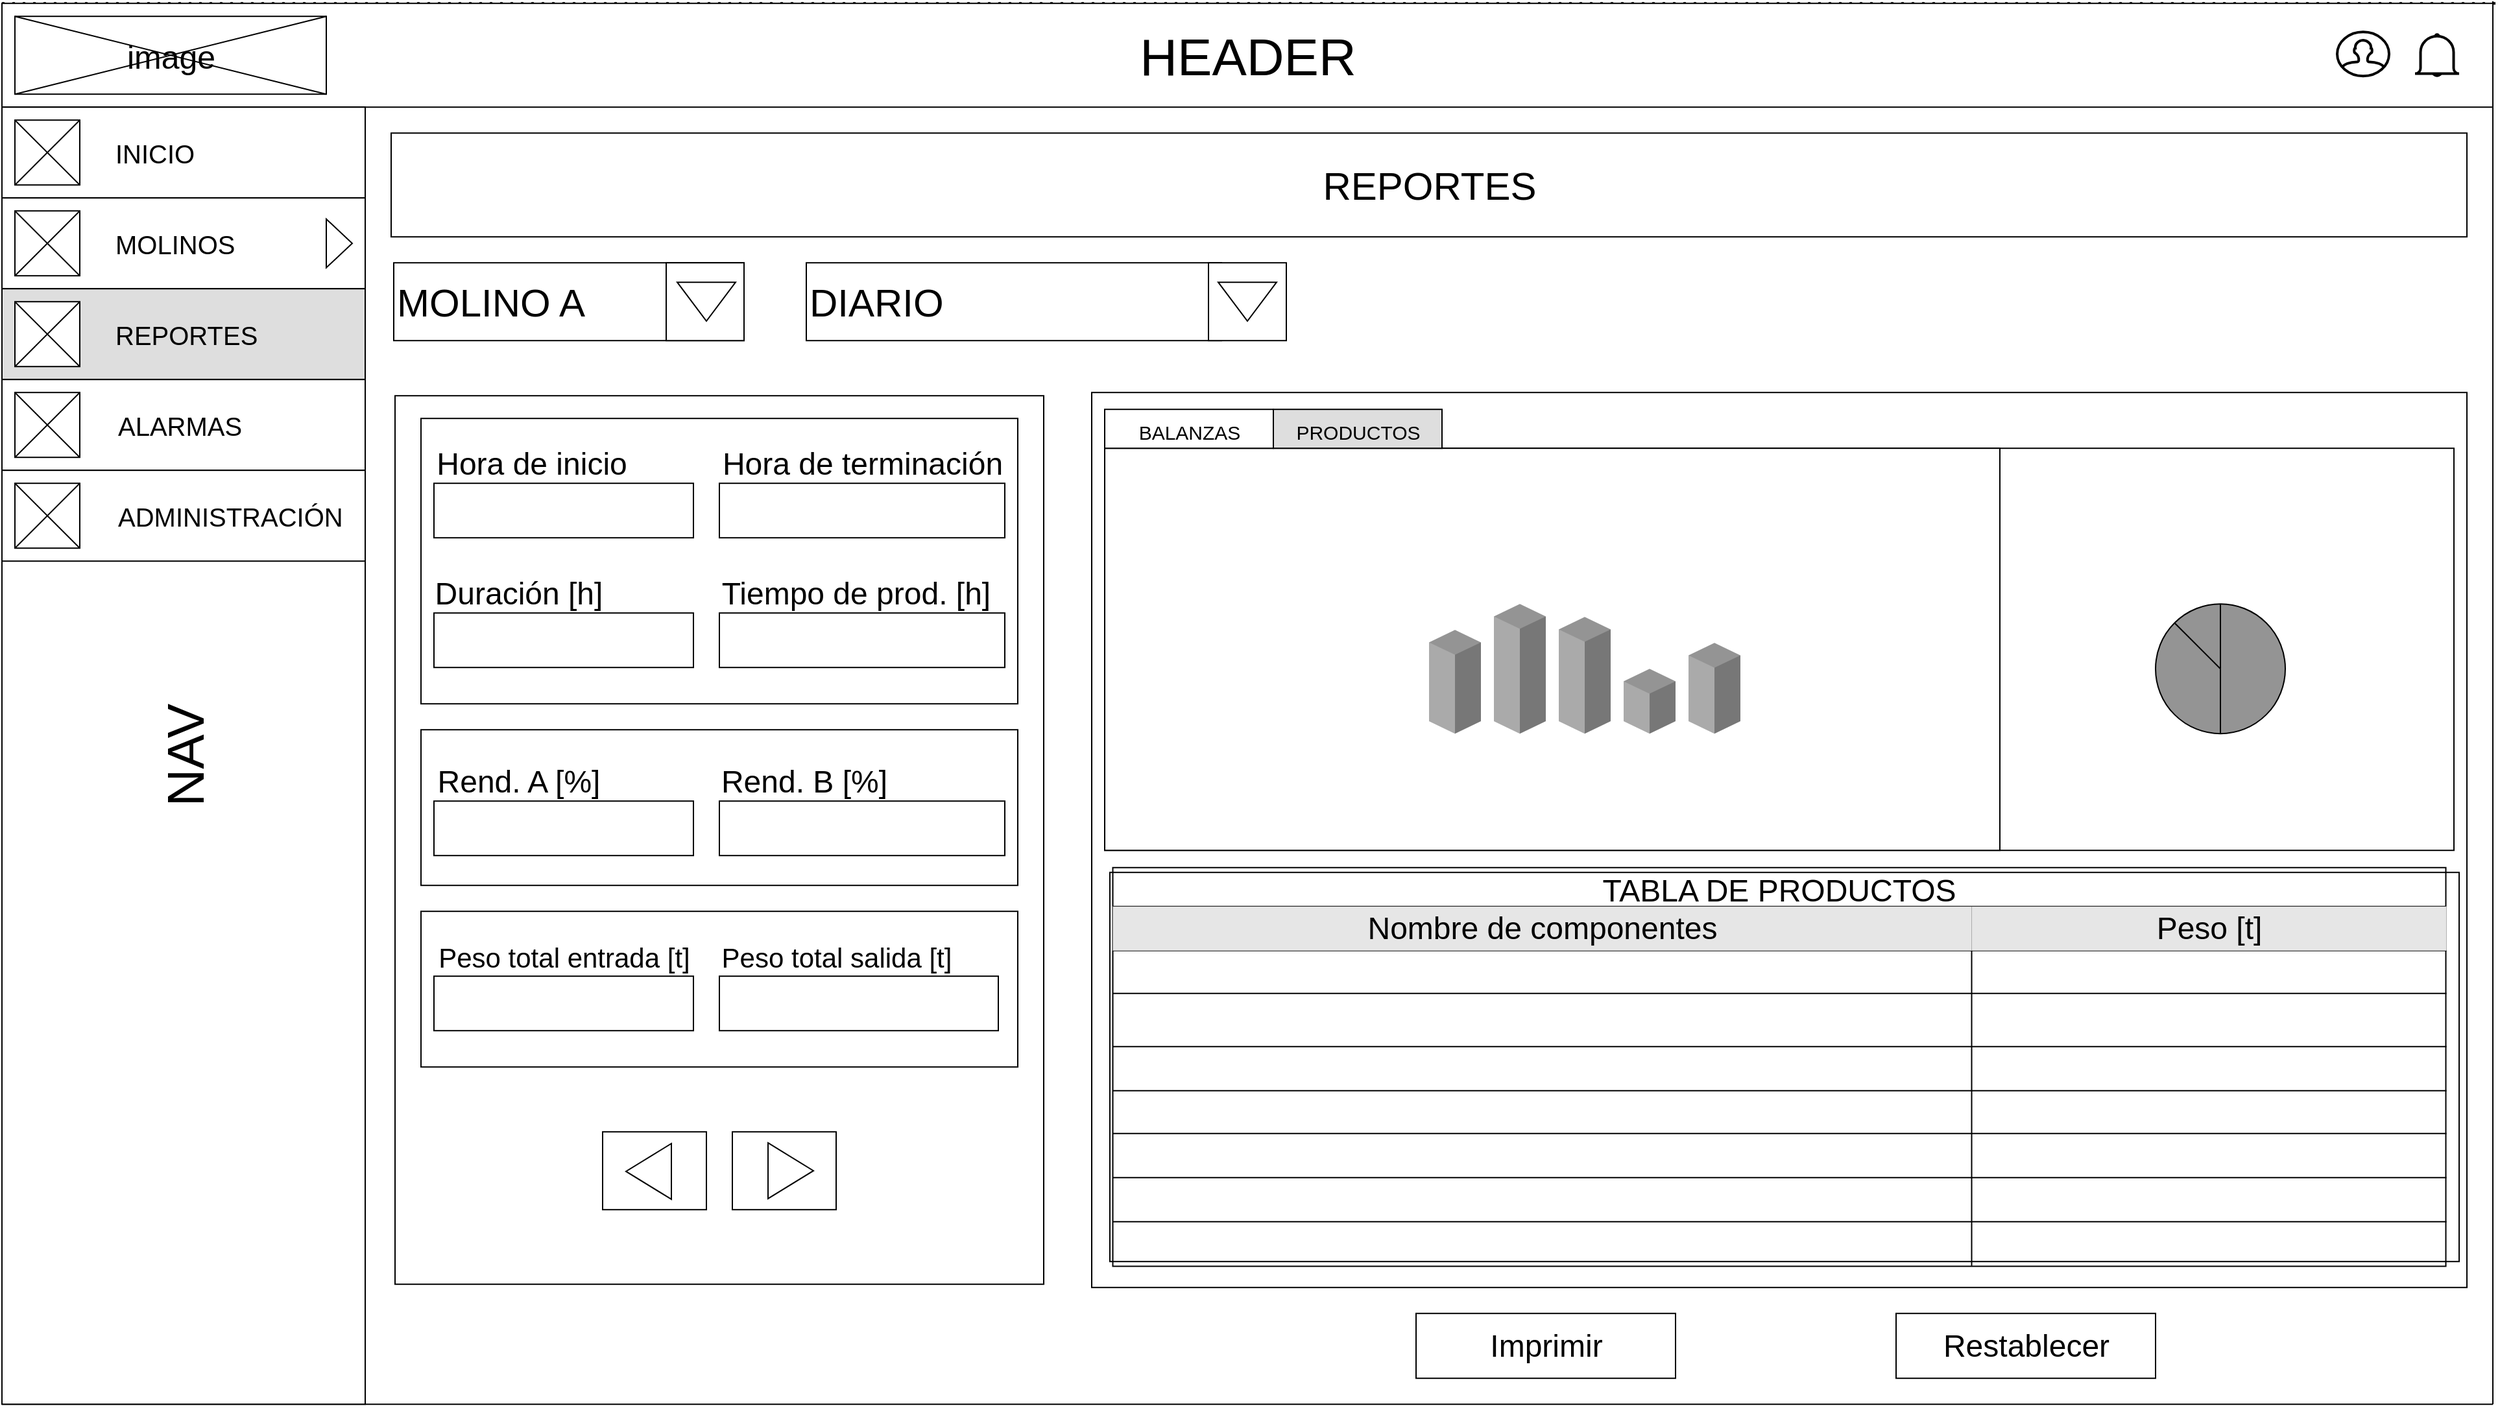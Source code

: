 <mxfile version="20.5.1" type="device"><diagram id="2glHoi217j8CybvizdMZ" name="Página-1"><mxGraphModel dx="560" dy="1243" grid="1" gridSize="10" guides="1" tooltips="1" connect="1" arrows="1" fold="1" page="1" pageScale="1" pageWidth="1920" pageHeight="1200" math="0" shadow="0"><root><mxCell id="0"/><mxCell id="1" parent="0"/><mxCell id="18XisaiHtmilu_qWibwn-318" value="" style="rounded=0;whiteSpace=wrap;html=1;strokeColor=#000000;fontSize=26;fillColor=#FFFFFF;" vertex="1" parent="1"><mxGeometry x="3617.5" y="1471.6" width="1060" height="690" as="geometry"/></mxCell><mxCell id="18XisaiHtmilu_qWibwn-319" value="" style="rounded=0;whiteSpace=wrap;html=1;fontSize=40;rotation=90;" vertex="1" parent="1"><mxGeometry x="2988" y="1566.6" width="685" height="500" as="geometry"/></mxCell><mxCell id="18XisaiHtmilu_qWibwn-320" value="" style="rounded=0;whiteSpace=wrap;html=1;strokeColor=#000000;fontSize=20;" vertex="1" parent="1"><mxGeometry x="3100.5" y="1871.6" width="460" height="120" as="geometry"/></mxCell><mxCell id="18XisaiHtmilu_qWibwn-321" value="" style="rounded=0;whiteSpace=wrap;html=1;strokeColor=#000000;fontSize=20;" vertex="1" parent="1"><mxGeometry x="3100.5" y="1731.6" width="460" height="120" as="geometry"/></mxCell><mxCell id="18XisaiHtmilu_qWibwn-322" value="" style="rounded=0;whiteSpace=wrap;html=1;strokeColor=#000000;fontSize=20;" vertex="1" parent="1"><mxGeometry x="3100.5" y="1491.6" width="460" height="220" as="geometry"/></mxCell><mxCell id="18XisaiHtmilu_qWibwn-323" value="" style="endArrow=none;dashed=1;html=1;rounded=0;fontSize=16;" edge="1" parent="1"><mxGeometry width="50" height="50" relative="1" as="geometry"><mxPoint x="2777.5" y="2251.6" as="sourcePoint"/><mxPoint x="2777.5" y="1171.6" as="targetPoint"/></mxGeometry></mxCell><mxCell id="18XisaiHtmilu_qWibwn-324" value="" style="endArrow=none;html=1;rounded=0;fontSize=16;exitX=1;exitY=1;exitDx=0;exitDy=0;" edge="1" parent="1"><mxGeometry width="50" height="50" relative="1" as="geometry"><mxPoint x="2777.5" y="2251.6" as="sourcePoint"/><mxPoint x="4697.5" y="2251.6" as="targetPoint"/></mxGeometry></mxCell><mxCell id="18XisaiHtmilu_qWibwn-325" value="" style="endArrow=none;html=1;rounded=0;fontSize=16;" edge="1" parent="1"><mxGeometry width="50" height="50" relative="1" as="geometry"><mxPoint x="4697.5" y="2251.6" as="sourcePoint"/><mxPoint x="4697.5" y="1170" as="targetPoint"/></mxGeometry></mxCell><mxCell id="18XisaiHtmilu_qWibwn-326" value="" style="endArrow=none;dashed=1;html=1;dashPattern=1 3;strokeWidth=2;rounded=0;fontSize=16;" edge="1" parent="1"><mxGeometry width="50" height="50" relative="1" as="geometry"><mxPoint x="2777.5" y="1171.6" as="sourcePoint"/><mxPoint x="4699.853" y="1171.6" as="targetPoint"/></mxGeometry></mxCell><mxCell id="18XisaiHtmilu_qWibwn-327" value="&lt;font style=&quot;font-size: 40px;&quot;&gt;HEADER&lt;/font&gt;" style="rounded=0;whiteSpace=wrap;html=1;fontSize=16;fillColor=#FFFFFF;" vertex="1" parent="1"><mxGeometry x="2777.5" y="1171.6" width="1920" height="80" as="geometry"/></mxCell><mxCell id="18XisaiHtmilu_qWibwn-328" value="&lt;font style=&quot;font-size: 40px;&quot;&gt;NAV&lt;/font&gt;" style="rounded=0;whiteSpace=wrap;html=1;fontSize=16;rotation=-90;fillColor=#FFFFFF;" vertex="1" parent="1"><mxGeometry x="2417.5" y="1611.6" width="1000" height="280" as="geometry"/></mxCell><mxCell id="18XisaiHtmilu_qWibwn-329" value="&lt;span style=&quot;font-size: 30px;&quot;&gt;REPORTES&lt;/span&gt;" style="rounded=0;whiteSpace=wrap;html=1;fontSize=16;" vertex="1" parent="1"><mxGeometry x="3077.5" y="1271.6" width="1600" height="80" as="geometry"/></mxCell><mxCell id="18XisaiHtmilu_qWibwn-330" value="" style="rounded=0;whiteSpace=wrap;html=1;fontSize=40;" vertex="1" parent="1"><mxGeometry x="3627.5" y="1514.6" width="1040" height="310" as="geometry"/></mxCell><mxCell id="18XisaiHtmilu_qWibwn-331" value="" style="rounded=0;whiteSpace=wrap;html=1;fontSize=40;rotation=90;" vertex="1" parent="1"><mxGeometry x="4001.5" y="1471.6" width="300" height="1040" as="geometry"/></mxCell><mxCell id="18XisaiHtmilu_qWibwn-332" value="" style="rounded=0;whiteSpace=wrap;html=1;fontSize=40;fillColor=#FFFFFF;" vertex="1" parent="1"><mxGeometry x="2777.5" y="1251.6" width="280" height="70" as="geometry"/></mxCell><mxCell id="18XisaiHtmilu_qWibwn-333" value="" style="rounded=0;whiteSpace=wrap;html=1;fontSize=28;fillColor=#FFFFFF;" vertex="1" parent="1"><mxGeometry x="2777.5" y="1321.6" width="280" height="70" as="geometry"/></mxCell><mxCell id="18XisaiHtmilu_qWibwn-334" value="" style="whiteSpace=wrap;html=1;aspect=fixed;fontSize=40;" vertex="1" parent="1"><mxGeometry x="2787.5" y="1261.6" width="50" height="50" as="geometry"/></mxCell><mxCell id="18XisaiHtmilu_qWibwn-335" value="" style="endArrow=none;html=1;rounded=0;fontSize=40;" edge="1" parent="1"><mxGeometry width="50" height="50" relative="1" as="geometry"><mxPoint x="2787.5" y="1311.6" as="sourcePoint"/><mxPoint x="2837.5" y="1261.6" as="targetPoint"/></mxGeometry></mxCell><mxCell id="18XisaiHtmilu_qWibwn-336" value="" style="endArrow=none;html=1;rounded=0;fontSize=40;entryX=0;entryY=0;entryDx=0;entryDy=0;exitX=1;exitY=1;exitDx=0;exitDy=0;" edge="1" parent="1" source="18XisaiHtmilu_qWibwn-334" target="18XisaiHtmilu_qWibwn-334"><mxGeometry width="50" height="50" relative="1" as="geometry"><mxPoint x="2667.5" y="1451.6" as="sourcePoint"/><mxPoint x="2717.5" y="1401.6" as="targetPoint"/></mxGeometry></mxCell><mxCell id="18XisaiHtmilu_qWibwn-337" value="" style="whiteSpace=wrap;html=1;aspect=fixed;fontSize=40;" vertex="1" parent="1"><mxGeometry x="2787.5" y="1331.6" width="50" height="50" as="geometry"/></mxCell><mxCell id="18XisaiHtmilu_qWibwn-338" value="" style="endArrow=none;html=1;rounded=0;fontSize=40;" edge="1" parent="1"><mxGeometry width="50" height="50" relative="1" as="geometry"><mxPoint x="2787.5" y="1381.6" as="sourcePoint"/><mxPoint x="2837.5" y="1331.6" as="targetPoint"/></mxGeometry></mxCell><mxCell id="18XisaiHtmilu_qWibwn-339" value="" style="endArrow=none;html=1;rounded=0;fontSize=40;entryX=0;entryY=0;entryDx=0;entryDy=0;exitX=1;exitY=1;exitDx=0;exitDy=0;" edge="1" parent="1" source="18XisaiHtmilu_qWibwn-337" target="18XisaiHtmilu_qWibwn-337"><mxGeometry width="50" height="50" relative="1" as="geometry"><mxPoint x="2667.5" y="1521.6" as="sourcePoint"/><mxPoint x="2717.5" y="1471.6" as="targetPoint"/></mxGeometry></mxCell><mxCell id="18XisaiHtmilu_qWibwn-340" value="&lt;font style=&quot;font-size: 25px;&quot;&gt;image&lt;/font&gt;" style="rounded=0;whiteSpace=wrap;html=1;fontSize=25;" vertex="1" parent="1"><mxGeometry x="2787.5" y="1181.6" width="240" height="60" as="geometry"/></mxCell><mxCell id="18XisaiHtmilu_qWibwn-341" value="" style="endArrow=none;html=1;rounded=0;fontSize=12;exitX=0;exitY=1;exitDx=0;exitDy=0;entryX=1;entryY=0;entryDx=0;entryDy=0;" edge="1" parent="1" source="18XisaiHtmilu_qWibwn-340" target="18XisaiHtmilu_qWibwn-340"><mxGeometry width="50" height="50" relative="1" as="geometry"><mxPoint x="2857.5" y="1231.6" as="sourcePoint"/><mxPoint x="2907.5" y="1181.6" as="targetPoint"/></mxGeometry></mxCell><mxCell id="18XisaiHtmilu_qWibwn-342" value="" style="endArrow=none;html=1;rounded=0;fontSize=12;entryX=0;entryY=0;entryDx=0;entryDy=0;exitX=1;exitY=1;exitDx=0;exitDy=0;" edge="1" parent="1" source="18XisaiHtmilu_qWibwn-340" target="18XisaiHtmilu_qWibwn-340"><mxGeometry width="50" height="50" relative="1" as="geometry"><mxPoint x="2687.5" y="1281.6" as="sourcePoint"/><mxPoint x="2737.5" y="1231.6" as="targetPoint"/></mxGeometry></mxCell><mxCell id="18XisaiHtmilu_qWibwn-343" value="MOLINO A" style="rounded=0;whiteSpace=wrap;html=1;fontSize=30;align=left;" vertex="1" parent="1"><mxGeometry x="3079.5" y="1371.6" width="270" height="60" as="geometry"/></mxCell><mxCell id="18XisaiHtmilu_qWibwn-344" value="DIARIO" style="rounded=0;whiteSpace=wrap;html=1;fontSize=30;align=left;" vertex="1" parent="1"><mxGeometry x="3397.5" y="1371.6" width="320" height="60" as="geometry"/></mxCell><mxCell id="18XisaiHtmilu_qWibwn-345" value="" style="whiteSpace=wrap;html=1;aspect=fixed;fontSize=30;" vertex="1" parent="1"><mxGeometry x="3289.5" y="1371.6" width="60" height="60" as="geometry"/></mxCell><mxCell id="18XisaiHtmilu_qWibwn-346" value="" style="whiteSpace=wrap;html=1;aspect=fixed;fontSize=30;" vertex="1" parent="1"><mxGeometry x="3707.5" y="1371.6" width="60" height="60" as="geometry"/></mxCell><mxCell id="18XisaiHtmilu_qWibwn-347" value="" style="triangle;whiteSpace=wrap;html=1;fontSize=30;rotation=90;" vertex="1" parent="1"><mxGeometry x="3305.5" y="1379.1" width="30" height="45" as="geometry"/></mxCell><mxCell id="18XisaiHtmilu_qWibwn-348" value="" style="triangle;whiteSpace=wrap;html=1;fontSize=30;rotation=90;" vertex="1" parent="1"><mxGeometry x="3722.5" y="1379.1" width="30" height="45" as="geometry"/></mxCell><mxCell id="18XisaiHtmilu_qWibwn-349" value="Hora de inicio" style="text;html=1;strokeColor=none;fillColor=none;align=center;verticalAlign=middle;whiteSpace=wrap;rounded=0;shadow=0;labelBackgroundColor=none;labelBorderColor=none;sketch=0;fontSize=24;" vertex="1" parent="1"><mxGeometry x="3100.5" y="1511.6" width="170" height="30" as="geometry"/></mxCell><mxCell id="18XisaiHtmilu_qWibwn-350" value="Hora de terminación" style="text;html=1;strokeColor=none;fillColor=none;align=center;verticalAlign=middle;whiteSpace=wrap;rounded=0;shadow=0;labelBackgroundColor=none;labelBorderColor=none;sketch=0;fontSize=24;" vertex="1" parent="1"><mxGeometry x="3320.5" y="1511.6" width="240" height="30" as="geometry"/></mxCell><mxCell id="18XisaiHtmilu_qWibwn-351" value="" style="rounded=0;whiteSpace=wrap;html=1;shadow=0;labelBackgroundColor=none;labelBorderColor=default;sketch=0;fontSize=24;fillColor=default;gradientColor=none;" vertex="1" parent="1"><mxGeometry x="3110.5" y="1541.6" width="200" height="42" as="geometry"/></mxCell><mxCell id="18XisaiHtmilu_qWibwn-352" value="" style="rounded=0;whiteSpace=wrap;html=1;shadow=0;labelBackgroundColor=none;labelBorderColor=default;sketch=0;fontSize=24;fillColor=default;gradientColor=none;" vertex="1" parent="1"><mxGeometry x="3330.5" y="1541.6" width="220" height="42" as="geometry"/></mxCell><mxCell id="18XisaiHtmilu_qWibwn-353" value="Duración [h]" style="text;html=1;strokeColor=none;fillColor=none;align=center;verticalAlign=middle;whiteSpace=wrap;rounded=0;shadow=0;labelBackgroundColor=none;labelBorderColor=none;sketch=0;fontSize=24;" vertex="1" parent="1"><mxGeometry x="3100.5" y="1611.6" width="150" height="30" as="geometry"/></mxCell><mxCell id="18XisaiHtmilu_qWibwn-354" value="Tiempo de prod. [h]" style="text;html=1;strokeColor=none;fillColor=none;align=center;verticalAlign=middle;whiteSpace=wrap;rounded=0;shadow=0;labelBackgroundColor=none;labelBorderColor=none;sketch=0;fontSize=24;" vertex="1" parent="1"><mxGeometry x="3310.5" y="1611.6" width="250" height="30" as="geometry"/></mxCell><mxCell id="18XisaiHtmilu_qWibwn-355" value="" style="rounded=0;whiteSpace=wrap;html=1;shadow=0;labelBackgroundColor=none;labelBorderColor=default;sketch=0;fontSize=24;fillColor=default;gradientColor=none;" vertex="1" parent="1"><mxGeometry x="3110.5" y="1641.6" width="200" height="42" as="geometry"/></mxCell><mxCell id="18XisaiHtmilu_qWibwn-356" value="" style="rounded=0;whiteSpace=wrap;html=1;shadow=0;labelBackgroundColor=none;labelBorderColor=default;sketch=0;fontSize=24;fillColor=default;gradientColor=none;" vertex="1" parent="1"><mxGeometry x="3330.5" y="1641.6" width="220" height="42" as="geometry"/></mxCell><mxCell id="18XisaiHtmilu_qWibwn-357" value="Rend. A [%]" style="text;html=1;strokeColor=none;fillColor=none;align=center;verticalAlign=middle;whiteSpace=wrap;rounded=0;shadow=0;labelBackgroundColor=none;labelBorderColor=none;sketch=0;fontSize=24;" vertex="1" parent="1"><mxGeometry x="3100.5" y="1756.6" width="150" height="30" as="geometry"/></mxCell><mxCell id="18XisaiHtmilu_qWibwn-358" value="Rend. B [%]" style="text;html=1;strokeColor=none;fillColor=none;align=center;verticalAlign=middle;whiteSpace=wrap;rounded=0;shadow=0;labelBackgroundColor=none;labelBorderColor=none;sketch=0;fontSize=24;" vertex="1" parent="1"><mxGeometry x="3310.5" y="1756.6" width="170" height="30" as="geometry"/></mxCell><mxCell id="18XisaiHtmilu_qWibwn-359" value="" style="rounded=0;whiteSpace=wrap;html=1;shadow=0;labelBackgroundColor=none;labelBorderColor=default;sketch=0;fontSize=24;fillColor=default;gradientColor=none;" vertex="1" parent="1"><mxGeometry x="3110.5" y="1786.6" width="200" height="42" as="geometry"/></mxCell><mxCell id="18XisaiHtmilu_qWibwn-360" value="" style="rounded=0;whiteSpace=wrap;html=1;shadow=0;labelBackgroundColor=none;labelBorderColor=default;sketch=0;fontSize=24;fillColor=default;gradientColor=none;" vertex="1" parent="1"><mxGeometry x="3330.5" y="1786.6" width="220" height="42" as="geometry"/></mxCell><mxCell id="18XisaiHtmilu_qWibwn-361" value="Peso total entrada [t]" style="text;html=1;strokeColor=none;fillColor=none;align=center;verticalAlign=middle;whiteSpace=wrap;rounded=0;shadow=0;labelBackgroundColor=none;labelBorderColor=none;sketch=0;fontSize=21;" vertex="1" parent="1"><mxGeometry x="3090.5" y="1891.6" width="240" height="30" as="geometry"/></mxCell><mxCell id="18XisaiHtmilu_qWibwn-362" value="" style="rounded=0;whiteSpace=wrap;html=1;shadow=0;labelBackgroundColor=none;labelBorderColor=default;sketch=0;fontSize=24;fillColor=default;gradientColor=none;" vertex="1" parent="1"><mxGeometry x="3110.5" y="1921.6" width="200" height="42" as="geometry"/></mxCell><mxCell id="18XisaiHtmilu_qWibwn-363" value="Peso total salida [t]" style="text;html=1;strokeColor=none;fillColor=none;align=center;verticalAlign=middle;whiteSpace=wrap;rounded=0;shadow=0;labelBackgroundColor=none;labelBorderColor=none;sketch=0;fontSize=21;" vertex="1" parent="1"><mxGeometry x="3310.5" y="1891.6" width="220" height="30" as="geometry"/></mxCell><mxCell id="18XisaiHtmilu_qWibwn-364" value="" style="rounded=0;whiteSpace=wrap;html=1;shadow=0;labelBackgroundColor=none;labelBorderColor=default;sketch=0;fontSize=24;fillColor=default;gradientColor=none;" vertex="1" parent="1"><mxGeometry x="3330.5" y="1921.6" width="215" height="42" as="geometry"/></mxCell><mxCell id="18XisaiHtmilu_qWibwn-365" value="Imprimir" style="rounded=0;whiteSpace=wrap;html=1;shadow=0;labelBackgroundColor=none;labelBorderColor=none;sketch=0;fontSize=24;fillColor=none;gradientColor=none;" vertex="1" parent="1"><mxGeometry x="3867.5" y="2181.6" width="200" height="50" as="geometry"/></mxCell><mxCell id="18XisaiHtmilu_qWibwn-366" value="Restablecer" style="rounded=0;whiteSpace=wrap;html=1;shadow=0;labelBackgroundColor=none;labelBorderColor=none;sketch=0;fontSize=24;fillColor=none;gradientColor=none;" vertex="1" parent="1"><mxGeometry x="4237.5" y="2181.6" width="200" height="50" as="geometry"/></mxCell><mxCell id="18XisaiHtmilu_qWibwn-367" value="TABLA DE PRODUCTOS" style="shape=table;startSize=30;container=1;collapsible=0;childLayout=tableLayout;fontStyle=0;align=center;rounded=0;shadow=0;labelBackgroundColor=none;labelBorderColor=none;sketch=0;fontSize=24;fillColor=none;gradientColor=none;" vertex="1" parent="1"><mxGeometry x="3633.75" y="1837.9" width="1027.5" height="307.4" as="geometry"/></mxCell><mxCell id="18XisaiHtmilu_qWibwn-368" style="shape=tableRow;horizontal=0;startSize=0;swimlaneHead=0;swimlaneBody=0;top=0;left=0;bottom=0;right=0;collapsible=0;dropTarget=0;fillColor=none;points=[[0,0.5],[1,0.5]];portConstraint=eastwest;rounded=0;shadow=0;labelBackgroundColor=none;labelBorderColor=none;sketch=0;fontSize=24;" vertex="1" parent="18XisaiHtmilu_qWibwn-367"><mxGeometry y="30" width="1027.5" height="34" as="geometry"/></mxCell><mxCell id="18XisaiHtmilu_qWibwn-369" value="Nombre de componentes" style="shape=partialRectangle;html=1;whiteSpace=wrap;connectable=0;fillColor=#E6E6E6;top=0;left=0;bottom=0;right=0;overflow=hidden;rounded=0;shadow=0;labelBackgroundColor=none;labelBorderColor=none;sketch=0;fontSize=24;gradientColor=none;strokeColor=#666666;" vertex="1" parent="18XisaiHtmilu_qWibwn-368"><mxGeometry width="662" height="34" as="geometry"><mxRectangle width="662" height="34" as="alternateBounds"/></mxGeometry></mxCell><mxCell id="18XisaiHtmilu_qWibwn-370" value="Peso [t]" style="shape=partialRectangle;html=1;whiteSpace=wrap;connectable=0;fillColor=#E6E6E6;top=0;left=0;bottom=0;right=0;overflow=hidden;rounded=0;shadow=0;labelBackgroundColor=none;labelBorderColor=none;sketch=0;fontSize=24;gradientColor=none;strokeColor=#666666;" vertex="1" parent="18XisaiHtmilu_qWibwn-368"><mxGeometry x="662" width="366" height="34" as="geometry"><mxRectangle width="366" height="34" as="alternateBounds"/></mxGeometry></mxCell><mxCell id="18XisaiHtmilu_qWibwn-371" style="shape=tableRow;horizontal=0;startSize=0;swimlaneHead=0;swimlaneBody=0;top=0;left=0;bottom=0;right=0;collapsible=0;dropTarget=0;fillColor=none;points=[[0,0.5],[1,0.5]];portConstraint=eastwest;rounded=0;shadow=0;labelBackgroundColor=none;labelBorderColor=none;sketch=0;fontSize=24;" vertex="1" parent="18XisaiHtmilu_qWibwn-367"><mxGeometry y="64" width="1027.5" height="33" as="geometry"/></mxCell><mxCell id="18XisaiHtmilu_qWibwn-372" value="" style="shape=partialRectangle;html=1;whiteSpace=wrap;connectable=0;top=0;left=0;bottom=0;right=0;overflow=hidden;rounded=0;shadow=0;labelBackgroundColor=none;labelBorderColor=none;sketch=0;fontSize=24;strokeColor=#000000;fillColor=none;perimeterSpacing=1;" vertex="1" parent="18XisaiHtmilu_qWibwn-371"><mxGeometry width="662" height="33" as="geometry"><mxRectangle width="662" height="33" as="alternateBounds"/></mxGeometry></mxCell><mxCell id="18XisaiHtmilu_qWibwn-373" style="shape=partialRectangle;html=1;whiteSpace=wrap;connectable=0;fillColor=none;top=0;left=0;bottom=0;right=0;overflow=hidden;rounded=0;shadow=0;labelBackgroundColor=none;labelBorderColor=none;sketch=0;fontSize=24;" vertex="1" parent="18XisaiHtmilu_qWibwn-371"><mxGeometry x="662" width="366" height="33" as="geometry"><mxRectangle width="366" height="33" as="alternateBounds"/></mxGeometry></mxCell><mxCell id="18XisaiHtmilu_qWibwn-374" style="shape=tableRow;horizontal=0;startSize=0;swimlaneHead=0;swimlaneBody=0;top=0;left=0;bottom=0;right=0;collapsible=0;dropTarget=0;fillColor=none;points=[[0,0.5],[1,0.5]];portConstraint=eastwest;rounded=0;shadow=0;labelBackgroundColor=none;labelBorderColor=none;sketch=0;fontSize=24;" vertex="1" parent="18XisaiHtmilu_qWibwn-367"><mxGeometry y="97" width="1027.5" height="41" as="geometry"/></mxCell><mxCell id="18XisaiHtmilu_qWibwn-375" value="" style="shape=partialRectangle;html=1;whiteSpace=wrap;connectable=0;top=0;left=0;bottom=0;right=0;overflow=hidden;rounded=0;shadow=0;labelBackgroundColor=none;labelBorderColor=none;sketch=0;fontSize=24;fillColor=none;" vertex="1" parent="18XisaiHtmilu_qWibwn-374"><mxGeometry width="662" height="41" as="geometry"><mxRectangle width="662" height="41" as="alternateBounds"/></mxGeometry></mxCell><mxCell id="18XisaiHtmilu_qWibwn-376" style="shape=partialRectangle;html=1;whiteSpace=wrap;connectable=0;fillColor=none;top=0;left=0;bottom=0;right=0;overflow=hidden;rounded=0;shadow=0;labelBackgroundColor=none;labelBorderColor=none;sketch=0;fontSize=24;" vertex="1" parent="18XisaiHtmilu_qWibwn-374"><mxGeometry x="662" width="366" height="41" as="geometry"><mxRectangle width="366" height="41" as="alternateBounds"/></mxGeometry></mxCell><mxCell id="18XisaiHtmilu_qWibwn-377" style="shape=tableRow;horizontal=0;startSize=0;swimlaneHead=0;swimlaneBody=0;top=0;left=0;bottom=0;right=0;collapsible=0;dropTarget=0;fillColor=none;points=[[0,0.5],[1,0.5]];portConstraint=eastwest;rounded=0;shadow=0;labelBackgroundColor=none;labelBorderColor=none;sketch=0;fontSize=24;" vertex="1" parent="18XisaiHtmilu_qWibwn-367"><mxGeometry y="138" width="1027.5" height="34" as="geometry"/></mxCell><mxCell id="18XisaiHtmilu_qWibwn-378" value="" style="shape=partialRectangle;html=1;whiteSpace=wrap;connectable=0;top=0;left=0;bottom=0;right=0;overflow=hidden;rounded=0;shadow=0;labelBackgroundColor=none;labelBorderColor=none;sketch=0;fontSize=24;fillColor=none;" vertex="1" parent="18XisaiHtmilu_qWibwn-377"><mxGeometry width="662" height="34" as="geometry"><mxRectangle width="662" height="34" as="alternateBounds"/></mxGeometry></mxCell><mxCell id="18XisaiHtmilu_qWibwn-379" style="shape=partialRectangle;html=1;whiteSpace=wrap;connectable=0;fillColor=none;top=0;left=0;bottom=0;right=0;overflow=hidden;rounded=0;shadow=0;labelBackgroundColor=none;labelBorderColor=none;sketch=0;fontSize=24;" vertex="1" parent="18XisaiHtmilu_qWibwn-377"><mxGeometry x="662" width="366" height="34" as="geometry"><mxRectangle width="366" height="34" as="alternateBounds"/></mxGeometry></mxCell><mxCell id="18XisaiHtmilu_qWibwn-380" style="shape=tableRow;horizontal=0;startSize=0;swimlaneHead=0;swimlaneBody=0;top=0;left=0;bottom=0;right=0;collapsible=0;dropTarget=0;fillColor=none;points=[[0,0.5],[1,0.5]];portConstraint=eastwest;rounded=0;shadow=0;labelBackgroundColor=none;labelBorderColor=none;sketch=0;fontSize=24;" vertex="1" parent="18XisaiHtmilu_qWibwn-367"><mxGeometry y="172" width="1027.5" height="33" as="geometry"/></mxCell><mxCell id="18XisaiHtmilu_qWibwn-381" value="" style="shape=partialRectangle;html=1;whiteSpace=wrap;connectable=0;top=0;left=0;bottom=0;right=0;overflow=hidden;rounded=0;shadow=0;labelBackgroundColor=none;labelBorderColor=none;sketch=0;fontSize=24;fillColor=none;" vertex="1" parent="18XisaiHtmilu_qWibwn-380"><mxGeometry width="662" height="33" as="geometry"><mxRectangle width="662" height="33" as="alternateBounds"/></mxGeometry></mxCell><mxCell id="18XisaiHtmilu_qWibwn-382" style="shape=partialRectangle;html=1;whiteSpace=wrap;connectable=0;fillColor=none;top=0;left=0;bottom=0;right=0;overflow=hidden;rounded=0;shadow=0;labelBackgroundColor=none;labelBorderColor=none;sketch=0;fontSize=24;" vertex="1" parent="18XisaiHtmilu_qWibwn-380"><mxGeometry x="662" width="366" height="33" as="geometry"><mxRectangle width="366" height="33" as="alternateBounds"/></mxGeometry></mxCell><mxCell id="18XisaiHtmilu_qWibwn-383" value="" style="shape=tableRow;horizontal=0;startSize=0;swimlaneHead=0;swimlaneBody=0;top=0;left=0;bottom=0;right=0;collapsible=0;dropTarget=0;fillColor=none;points=[[0,0.5],[1,0.5]];portConstraint=eastwest;rounded=0;shadow=0;labelBackgroundColor=none;labelBorderColor=none;sketch=0;fontSize=24;" vertex="1" parent="18XisaiHtmilu_qWibwn-367"><mxGeometry y="205" width="1027.5" height="34" as="geometry"/></mxCell><mxCell id="18XisaiHtmilu_qWibwn-384" value="" style="shape=partialRectangle;html=1;whiteSpace=wrap;connectable=0;top=0;left=0;bottom=0;right=0;overflow=hidden;rounded=0;shadow=0;labelBackgroundColor=none;labelBorderColor=none;sketch=0;fontSize=24;fillColor=none;" vertex="1" parent="18XisaiHtmilu_qWibwn-383"><mxGeometry width="662" height="34" as="geometry"><mxRectangle width="662" height="34" as="alternateBounds"/></mxGeometry></mxCell><mxCell id="18XisaiHtmilu_qWibwn-385" style="shape=partialRectangle;html=1;whiteSpace=wrap;connectable=0;fillColor=none;top=0;left=0;bottom=0;right=0;overflow=hidden;rounded=0;shadow=0;labelBackgroundColor=none;labelBorderColor=none;sketch=0;fontSize=24;" vertex="1" parent="18XisaiHtmilu_qWibwn-383"><mxGeometry x="662" width="366" height="34" as="geometry"><mxRectangle width="366" height="34" as="alternateBounds"/></mxGeometry></mxCell><mxCell id="18XisaiHtmilu_qWibwn-386" value="" style="shape=tableRow;horizontal=0;startSize=0;swimlaneHead=0;swimlaneBody=0;top=0;left=0;bottom=0;right=0;collapsible=0;dropTarget=0;fillColor=none;points=[[0,0.5],[1,0.5]];portConstraint=eastwest;rounded=0;shadow=0;labelBackgroundColor=none;labelBorderColor=none;sketch=0;fontSize=24;" vertex="1" parent="18XisaiHtmilu_qWibwn-367"><mxGeometry y="239" width="1027.5" height="34" as="geometry"/></mxCell><mxCell id="18XisaiHtmilu_qWibwn-387" value="" style="shape=partialRectangle;html=1;whiteSpace=wrap;connectable=0;top=0;left=0;bottom=0;right=0;overflow=hidden;rounded=0;shadow=0;labelBackgroundColor=none;labelBorderColor=none;sketch=0;fontSize=24;fillColor=none;" vertex="1" parent="18XisaiHtmilu_qWibwn-386"><mxGeometry width="662" height="34" as="geometry"><mxRectangle width="662" height="34" as="alternateBounds"/></mxGeometry></mxCell><mxCell id="18XisaiHtmilu_qWibwn-388" style="shape=partialRectangle;html=1;whiteSpace=wrap;connectable=0;fillColor=none;top=0;left=0;bottom=0;right=0;overflow=hidden;rounded=0;shadow=0;labelBackgroundColor=none;labelBorderColor=none;sketch=0;fontSize=24;" vertex="1" parent="18XisaiHtmilu_qWibwn-386"><mxGeometry x="662" width="366" height="34" as="geometry"><mxRectangle width="366" height="34" as="alternateBounds"/></mxGeometry></mxCell><mxCell id="18XisaiHtmilu_qWibwn-389" value="" style="shape=tableRow;horizontal=0;startSize=0;swimlaneHead=0;swimlaneBody=0;top=0;left=0;bottom=0;right=0;collapsible=0;dropTarget=0;fillColor=none;points=[[0,0.5],[1,0.5]];portConstraint=eastwest;rounded=0;shadow=0;labelBackgroundColor=none;labelBorderColor=none;sketch=0;fontSize=24;" vertex="1" parent="18XisaiHtmilu_qWibwn-367"><mxGeometry y="273" width="1027.5" height="34" as="geometry"/></mxCell><mxCell id="18XisaiHtmilu_qWibwn-390" value="" style="shape=partialRectangle;html=1;whiteSpace=wrap;connectable=0;top=0;left=0;bottom=0;right=0;overflow=hidden;rounded=0;shadow=0;labelBackgroundColor=none;labelBorderColor=none;sketch=0;fontSize=24;fillColor=none;" vertex="1" parent="18XisaiHtmilu_qWibwn-389"><mxGeometry width="662" height="34" as="geometry"><mxRectangle width="662" height="34" as="alternateBounds"/></mxGeometry></mxCell><mxCell id="18XisaiHtmilu_qWibwn-391" style="shape=partialRectangle;html=1;whiteSpace=wrap;connectable=0;fillColor=none;top=0;left=0;bottom=0;right=0;overflow=hidden;rounded=0;shadow=0;labelBackgroundColor=none;labelBorderColor=none;sketch=0;fontSize=24;" vertex="1" parent="18XisaiHtmilu_qWibwn-389"><mxGeometry x="662" width="366" height="34" as="geometry"><mxRectangle width="366" height="34" as="alternateBounds"/></mxGeometry></mxCell><mxCell id="18XisaiHtmilu_qWibwn-392" value="" style="html=1;verticalLabelPosition=bottom;align=center;labelBackgroundColor=#ffffff;verticalAlign=top;strokeWidth=2;strokeColor=#000000;shadow=0;dashed=0;shape=mxgraph.ios7.icons.bell;" vertex="1" parent="1"><mxGeometry x="4637.5" y="1195.6" width="34" height="32" as="geometry"/></mxCell><mxCell id="18XisaiHtmilu_qWibwn-393" value="" style="html=1;verticalLabelPosition=bottom;align=center;labelBackgroundColor=#ffffff;verticalAlign=top;strokeWidth=2;strokeColor=#000000;shadow=0;dashed=0;shape=mxgraph.ios7.icons.user;" vertex="1" parent="1"><mxGeometry x="4577.5" y="1193.6" width="40" height="34" as="geometry"/></mxCell><mxCell id="18XisaiHtmilu_qWibwn-394" value="d" style="group" vertex="1" connectable="0" parent="1"><mxGeometry x="2777.5" y="1391.6" width="280" height="70" as="geometry"/></mxCell><mxCell id="18XisaiHtmilu_qWibwn-395" value="" style="rounded=0;whiteSpace=wrap;html=1;fontSize=40;fillColor=#DEDEDE;" vertex="1" parent="18XisaiHtmilu_qWibwn-394"><mxGeometry width="280" height="70" as="geometry"/></mxCell><mxCell id="18XisaiHtmilu_qWibwn-396" value="" style="whiteSpace=wrap;html=1;aspect=fixed;fontSize=40;" vertex="1" parent="18XisaiHtmilu_qWibwn-394"><mxGeometry x="10" y="10" width="50" height="50" as="geometry"/></mxCell><mxCell id="18XisaiHtmilu_qWibwn-397" value="" style="endArrow=none;html=1;rounded=0;fontSize=40;" edge="1" parent="18XisaiHtmilu_qWibwn-394"><mxGeometry width="50" height="50" relative="1" as="geometry"><mxPoint x="10" y="60" as="sourcePoint"/><mxPoint x="60" y="10" as="targetPoint"/></mxGeometry></mxCell><mxCell id="18XisaiHtmilu_qWibwn-398" value="" style="endArrow=none;html=1;rounded=0;fontSize=40;entryX=0;entryY=0;entryDx=0;entryDy=0;exitX=1;exitY=1;exitDx=0;exitDy=0;" edge="1" parent="18XisaiHtmilu_qWibwn-394" source="18XisaiHtmilu_qWibwn-396" target="18XisaiHtmilu_qWibwn-396"><mxGeometry width="50" height="50" relative="1" as="geometry"><mxPoint x="-110" y="200" as="sourcePoint"/><mxPoint x="-60" y="150" as="targetPoint"/></mxGeometry></mxCell><mxCell id="18XisaiHtmilu_qWibwn-399" value="REPORTES" style="text;html=1;strokeColor=none;fillColor=none;align=left;verticalAlign=middle;whiteSpace=wrap;rounded=0;fontSize=20;" vertex="1" parent="18XisaiHtmilu_qWibwn-394"><mxGeometry x="85" y="20" width="90" height="30" as="geometry"/></mxCell><mxCell id="18XisaiHtmilu_qWibwn-400" value="d" style="group" vertex="1" connectable="0" parent="1"><mxGeometry x="2777.5" y="1461.6" width="280" height="70" as="geometry"/></mxCell><mxCell id="18XisaiHtmilu_qWibwn-401" value="" style="rounded=0;whiteSpace=wrap;html=1;fontSize=40;fillColor=#FFFFFF;" vertex="1" parent="18XisaiHtmilu_qWibwn-400"><mxGeometry width="280" height="70" as="geometry"/></mxCell><mxCell id="18XisaiHtmilu_qWibwn-402" value="" style="whiteSpace=wrap;html=1;aspect=fixed;fontSize=40;" vertex="1" parent="18XisaiHtmilu_qWibwn-400"><mxGeometry x="10" y="10" width="50" height="50" as="geometry"/></mxCell><mxCell id="18XisaiHtmilu_qWibwn-403" value="" style="endArrow=none;html=1;rounded=0;fontSize=40;" edge="1" parent="18XisaiHtmilu_qWibwn-400"><mxGeometry width="50" height="50" relative="1" as="geometry"><mxPoint x="10" y="60" as="sourcePoint"/><mxPoint x="60" y="10" as="targetPoint"/></mxGeometry></mxCell><mxCell id="18XisaiHtmilu_qWibwn-404" value="" style="endArrow=none;html=1;rounded=0;fontSize=40;entryX=0;entryY=0;entryDx=0;entryDy=0;exitX=1;exitY=1;exitDx=0;exitDy=0;" edge="1" parent="18XisaiHtmilu_qWibwn-400" source="18XisaiHtmilu_qWibwn-402" target="18XisaiHtmilu_qWibwn-402"><mxGeometry width="50" height="50" relative="1" as="geometry"><mxPoint x="-110" y="200" as="sourcePoint"/><mxPoint x="-60" y="150" as="targetPoint"/></mxGeometry></mxCell><mxCell id="18XisaiHtmilu_qWibwn-405" value="ALARMAS&lt;span style=&quot;color: rgba(0, 0, 0, 0); font-family: monospace; font-size: 0px;&quot;&gt;%3CmxGraphModel%3E%3Croot%3E%3CmxCell%20id%3D%220%22%2F%3E%3CmxCell%20id%3D%221%22%20parent%3D%220%22%2F%3E%3CmxCell%20id%3D%222%22%20value%3D%22MOLINOS%22%20style%3D%22text%3Bhtml%3D1%3BstrokeColor%3Dnone%3BfillColor%3Dnone%3Balign%3Dleft%3BverticalAlign%3Dmiddle%3BwhiteSpace%3Dwrap%3Brounded%3D0%3BfontSize%3D20%3B%22%20vertex%3D%221%22%20parent%3D%221%22%3E%3CmxGeometry%20x%3D%2285%22%20y%3D%22170%22%20width%3D%2290%22%20height%3D%2230%22%20as%3D%22geometry%22%2F%3E%3C%2FmxCell%3E%3C%2Froot%3E%3C%2FmxGraphModel%3E&lt;/span&gt;" style="text;html=1;strokeColor=none;fillColor=none;align=left;verticalAlign=middle;whiteSpace=wrap;rounded=0;fontSize=20;" vertex="1" parent="18XisaiHtmilu_qWibwn-400"><mxGeometry x="87" y="20" width="90" height="30" as="geometry"/></mxCell><mxCell id="18XisaiHtmilu_qWibwn-406" value="d" style="group" vertex="1" connectable="0" parent="1"><mxGeometry x="2777.5" y="1531.6" width="280" height="70" as="geometry"/></mxCell><mxCell id="18XisaiHtmilu_qWibwn-407" value="" style="rounded=0;whiteSpace=wrap;html=1;fontSize=40;fillColor=#FFFFFF;" vertex="1" parent="18XisaiHtmilu_qWibwn-406"><mxGeometry width="280" height="70" as="geometry"/></mxCell><mxCell id="18XisaiHtmilu_qWibwn-408" value="" style="whiteSpace=wrap;html=1;aspect=fixed;fontSize=40;" vertex="1" parent="18XisaiHtmilu_qWibwn-406"><mxGeometry x="10" y="10" width="50" height="50" as="geometry"/></mxCell><mxCell id="18XisaiHtmilu_qWibwn-409" value="" style="endArrow=none;html=1;rounded=0;fontSize=40;" edge="1" parent="18XisaiHtmilu_qWibwn-406"><mxGeometry width="50" height="50" relative="1" as="geometry"><mxPoint x="10" y="60" as="sourcePoint"/><mxPoint x="60" y="10" as="targetPoint"/></mxGeometry></mxCell><mxCell id="18XisaiHtmilu_qWibwn-410" value="" style="endArrow=none;html=1;rounded=0;fontSize=40;entryX=0;entryY=0;entryDx=0;entryDy=0;exitX=1;exitY=1;exitDx=0;exitDy=0;" edge="1" parent="18XisaiHtmilu_qWibwn-406" source="18XisaiHtmilu_qWibwn-408" target="18XisaiHtmilu_qWibwn-408"><mxGeometry width="50" height="50" relative="1" as="geometry"><mxPoint x="-110" y="200" as="sourcePoint"/><mxPoint x="-60" y="150" as="targetPoint"/></mxGeometry></mxCell><mxCell id="18XisaiHtmilu_qWibwn-411" value="ADMINISTRACIÓN" style="text;html=1;strokeColor=none;fillColor=none;align=left;verticalAlign=middle;whiteSpace=wrap;rounded=0;fontSize=20;" vertex="1" parent="18XisaiHtmilu_qWibwn-406"><mxGeometry x="87" y="20" width="86" height="30" as="geometry"/></mxCell><mxCell id="18XisaiHtmilu_qWibwn-412" value="INICIO" style="text;html=1;strokeColor=none;fillColor=none;align=left;verticalAlign=middle;whiteSpace=wrap;rounded=0;fontSize=20;" vertex="1" parent="1"><mxGeometry x="2862.5" y="1271.6" width="90" height="30" as="geometry"/></mxCell><mxCell id="18XisaiHtmilu_qWibwn-413" value="MOLINOS" style="text;html=1;strokeColor=none;fillColor=none;align=left;verticalAlign=middle;whiteSpace=wrap;rounded=0;fontSize=20;" vertex="1" parent="1"><mxGeometry x="2862.5" y="1341.6" width="90" height="30" as="geometry"/></mxCell><mxCell id="18XisaiHtmilu_qWibwn-414" value="" style="group" vertex="1" connectable="0" parent="1"><mxGeometry x="3340.5" y="2041.6" width="80" height="60" as="geometry"/></mxCell><mxCell id="18XisaiHtmilu_qWibwn-415" value="" style="rounded=0;whiteSpace=wrap;html=1;strokeColor=#000000;fontSize=21;" vertex="1" parent="18XisaiHtmilu_qWibwn-414"><mxGeometry width="80" height="60" as="geometry"/></mxCell><mxCell id="18XisaiHtmilu_qWibwn-416" value="" style="triangle;whiteSpace=wrap;html=1;strokeColor=#000000;fontSize=21;" vertex="1" parent="18XisaiHtmilu_qWibwn-414"><mxGeometry x="27.5" y="8.5" width="35" height="43" as="geometry"/></mxCell><mxCell id="18XisaiHtmilu_qWibwn-417" value="" style="group;rotation=-180;" vertex="1" connectable="0" parent="1"><mxGeometry x="3240.5" y="2041.6" width="80" height="60" as="geometry"/></mxCell><mxCell id="18XisaiHtmilu_qWibwn-418" value="" style="rounded=0;whiteSpace=wrap;html=1;strokeColor=#000000;fontSize=21;rotation=-180;" vertex="1" parent="18XisaiHtmilu_qWibwn-417"><mxGeometry width="80" height="60" as="geometry"/></mxCell><mxCell id="18XisaiHtmilu_qWibwn-419" value="" style="triangle;whiteSpace=wrap;html=1;strokeColor=#000000;fontSize=21;rotation=-180;" vertex="1" parent="18XisaiHtmilu_qWibwn-417"><mxGeometry x="18" y="9" width="35" height="43" as="geometry"/></mxCell><mxCell id="18XisaiHtmilu_qWibwn-420" value="" style="rounded=0;whiteSpace=wrap;html=1;strokeColor=#000000;fontSize=21;" vertex="1" parent="1"><mxGeometry x="3627.5" y="1514.6" width="690" height="310" as="geometry"/></mxCell><mxCell id="18XisaiHtmilu_qWibwn-421" value="" style="verticalLabelPosition=bottom;verticalAlign=top;html=1;shape=mxgraph.infographic.shadedCube;isoAngle=15;fillColor=#949494;strokeColor=none;fontStyle=1;fontColor=#10739E;fontSize=12;shadow=0;" vertex="1" parent="1"><mxGeometry x="3877.5" y="1654.6" width="40" height="80" as="geometry"/></mxCell><mxCell id="18XisaiHtmilu_qWibwn-422" value="" style="verticalLabelPosition=bottom;verticalAlign=top;html=1;shape=mxgraph.infographic.shadedCube;isoAngle=15;fillColor=#949494;strokeColor=none;fontStyle=1;fontColor=#F2931E;fontSize=12;shadow=0;" vertex="1" parent="1"><mxGeometry x="3927.5" y="1634.6" width="40" height="100" as="geometry"/></mxCell><mxCell id="18XisaiHtmilu_qWibwn-423" value="" style="verticalLabelPosition=bottom;verticalAlign=top;html=1;shape=mxgraph.infographic.shadedCube;isoAngle=15;fillColor=#949494;strokeColor=none;fontStyle=1;fontColor=#AE4132;fontSize=12;shadow=0;" vertex="1" parent="1"><mxGeometry x="3977.5" y="1644.6" width="40" height="90" as="geometry"/></mxCell><mxCell id="18XisaiHtmilu_qWibwn-424" value="" style="verticalLabelPosition=bottom;verticalAlign=top;html=1;shape=mxgraph.infographic.shadedCube;isoAngle=15;fillColor=#949494;strokeColor=none;fontStyle=1;fontColor=#23445D;fontSize=12;shadow=0;" vertex="1" parent="1"><mxGeometry x="4027.5" y="1684.6" width="40" height="50" as="geometry"/></mxCell><mxCell id="18XisaiHtmilu_qWibwn-425" value="" style="verticalLabelPosition=bottom;verticalAlign=top;html=1;shape=mxgraph.infographic.shadedCube;isoAngle=15;fillColor=#949494;strokeColor=none;fontStyle=1;fontColor=#12AAB5;fontSize=12;shadow=0;" vertex="1" parent="1"><mxGeometry x="4077.5" y="1664.6" width="40" height="70" as="geometry"/></mxCell><mxCell id="18XisaiHtmilu_qWibwn-426" value="" style="ellipse;whiteSpace=wrap;html=1;aspect=fixed;strokeColor=#000000;fontSize=21;fillColor=#949494;" vertex="1" parent="1"><mxGeometry x="4437.5" y="1634.6" width="100" height="100" as="geometry"/></mxCell><mxCell id="18XisaiHtmilu_qWibwn-427" value="" style="endArrow=none;html=1;rounded=0;fontSize=21;exitX=0;exitY=0;exitDx=0;exitDy=0;entryX=0.5;entryY=0.5;entryDx=0;entryDy=0;entryPerimeter=0;" edge="1" parent="1" source="18XisaiHtmilu_qWibwn-426" target="18XisaiHtmilu_qWibwn-426"><mxGeometry width="50" height="50" relative="1" as="geometry"><mxPoint x="4467.5" y="1714.6" as="sourcePoint"/><mxPoint x="4517.5" y="1664.6" as="targetPoint"/></mxGeometry></mxCell><mxCell id="18XisaiHtmilu_qWibwn-428" value="" style="endArrow=none;html=1;rounded=0;fontSize=21;entryX=0.5;entryY=0;entryDx=0;entryDy=0;" edge="1" parent="1" target="18XisaiHtmilu_qWibwn-426"><mxGeometry width="50" height="50" relative="1" as="geometry"><mxPoint x="4487.5" y="1684.6" as="sourcePoint"/><mxPoint x="4547.5" y="1664.6" as="targetPoint"/></mxGeometry></mxCell><mxCell id="18XisaiHtmilu_qWibwn-429" value="" style="endArrow=none;html=1;rounded=0;fontSize=21;exitX=0.5;exitY=1;exitDx=0;exitDy=0;" edge="1" parent="1" source="18XisaiHtmilu_qWibwn-426"><mxGeometry width="50" height="50" relative="1" as="geometry"><mxPoint x="4447.5" y="1724.6" as="sourcePoint"/><mxPoint x="4487.5" y="1684.6" as="targetPoint"/></mxGeometry></mxCell><mxCell id="18XisaiHtmilu_qWibwn-430" value="&lt;font style=&quot;font-size: 15px;&quot;&gt;BALANZAS&lt;/font&gt;" style="rounded=0;whiteSpace=wrap;html=1;fontSize=21;fillColor=#FFFFFF;" vertex="1" parent="1"><mxGeometry x="3627.5" y="1484.6" width="130" height="30" as="geometry"/></mxCell><mxCell id="18XisaiHtmilu_qWibwn-431" value="&lt;span style=&quot;font-size: 15px;&quot;&gt;PRODUCTOS&lt;/span&gt;" style="rounded=0;whiteSpace=wrap;html=1;fontSize=21;fillColor=#DEDEDE;" vertex="1" parent="1"><mxGeometry x="3757.5" y="1484.6" width="130" height="30" as="geometry"/></mxCell><mxCell id="18XisaiHtmilu_qWibwn-432" value="" style="triangle;whiteSpace=wrap;html=1;strokeColor=#000000;fontSize=15;fillColor=#FFFFFF;" vertex="1" parent="1"><mxGeometry x="3027.5" y="1337.85" width="20" height="37.5" as="geometry"/></mxCell></root></mxGraphModel></diagram></mxfile>